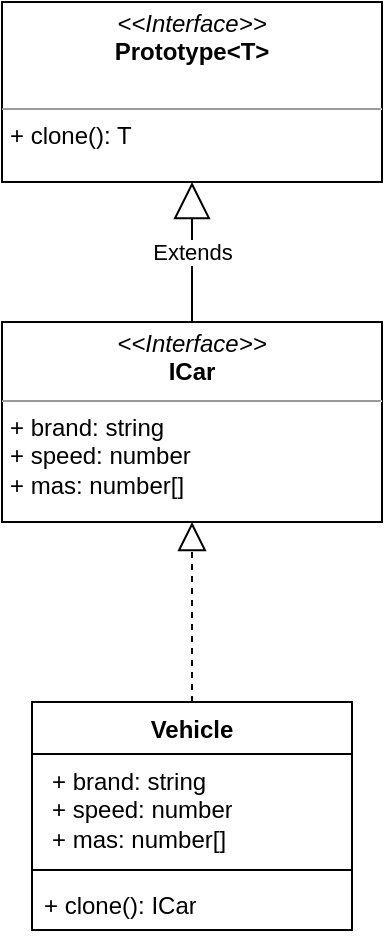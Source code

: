 <mxfile version="21.6.1" type="device">
  <diagram name="Страница 1" id="ndJm0niS0sQ-vZL_DHMr">
    <mxGraphModel dx="1834" dy="1254" grid="1" gridSize="10" guides="1" tooltips="1" connect="1" arrows="1" fold="1" page="0" pageScale="1" pageWidth="827" pageHeight="1169" math="0" shadow="0">
      <root>
        <mxCell id="0" />
        <mxCell id="1" parent="0" />
        <mxCell id="YIqT6QrNZpX3WrOSpwbo-1" value="&lt;p style=&quot;margin:0px;margin-top:4px;text-align:center;&quot;&gt;&lt;i&gt;&amp;lt;&amp;lt;Interface&amp;gt;&amp;gt;&lt;/i&gt;&lt;br&gt;&lt;b&gt;Prototype&amp;lt;T&amp;gt;&lt;/b&gt;&lt;/p&gt;&lt;p style=&quot;margin:0px;margin-left:4px;&quot;&gt;&lt;br&gt;&lt;/p&gt;&lt;hr size=&quot;1&quot;&gt;&lt;p style=&quot;margin:0px;margin-left:4px;&quot;&gt;+ clone(): T&lt;/p&gt;" style="verticalAlign=top;align=left;overflow=fill;fontSize=12;fontFamily=Helvetica;html=1;whiteSpace=wrap;" parent="1" vertex="1">
          <mxGeometry x="-110" y="-50" width="190" height="90" as="geometry" />
        </mxCell>
        <mxCell id="YIqT6QrNZpX3WrOSpwbo-3" value="&lt;p style=&quot;margin:0px;margin-top:4px;text-align:center;&quot;&gt;&lt;i&gt;&amp;lt;&amp;lt;Interface&amp;gt;&amp;gt;&lt;/i&gt;&lt;br&gt;&lt;b&gt;ICar&lt;/b&gt;&lt;/p&gt;&lt;hr size=&quot;1&quot;&gt;&lt;p style=&quot;margin:0px;margin-left:4px;&quot;&gt;+ brand: string&lt;br&gt;+ speed: number&lt;/p&gt;&lt;p style=&quot;margin:0px;margin-left:4px;&quot;&gt;+ mas: number[]&lt;/p&gt;&lt;p style=&quot;margin:0px;margin-left:4px;&quot;&gt;&lt;br&gt;&lt;/p&gt;" style="verticalAlign=top;align=left;overflow=fill;fontSize=12;fontFamily=Helvetica;html=1;whiteSpace=wrap;" parent="1" vertex="1">
          <mxGeometry x="-110" y="110" width="190" height="100" as="geometry" />
        </mxCell>
        <mxCell id="YIqT6QrNZpX3WrOSpwbo-8" value="" style="endArrow=block;dashed=1;endFill=0;endSize=12;html=1;rounded=0;" parent="1" source="_ehsN29s0Q0NJEXS7-Gr-3" target="YIqT6QrNZpX3WrOSpwbo-3" edge="1">
          <mxGeometry width="160" relative="1" as="geometry">
            <mxPoint x="-15" y="270" as="sourcePoint" />
            <mxPoint x="-130" y="230" as="targetPoint" />
          </mxGeometry>
        </mxCell>
        <mxCell id="_ehsN29s0Q0NJEXS7-Gr-2" value="Extends" style="endArrow=block;endSize=16;endFill=0;html=1;rounded=0;" edge="1" parent="1" source="YIqT6QrNZpX3WrOSpwbo-3" target="YIqT6QrNZpX3WrOSpwbo-1">
          <mxGeometry width="160" relative="1" as="geometry">
            <mxPoint x="-250" y="60" as="sourcePoint" />
            <mxPoint x="-90" y="60" as="targetPoint" />
          </mxGeometry>
        </mxCell>
        <mxCell id="_ehsN29s0Q0NJEXS7-Gr-3" value="Vehicle" style="swimlane;fontStyle=1;align=center;verticalAlign=top;childLayout=stackLayout;horizontal=1;startSize=26;horizontalStack=0;resizeParent=1;resizeParentMax=0;resizeLast=0;collapsible=1;marginBottom=0;whiteSpace=wrap;html=1;" vertex="1" parent="1">
          <mxGeometry x="-95" y="300" width="160" height="114" as="geometry" />
        </mxCell>
        <mxCell id="_ehsN29s0Q0NJEXS7-Gr-4" value="&lt;p style=&quot;border-color: var(--border-color); margin: 0px 0px 0px 4px;&quot;&gt;+ brand: string&lt;br style=&quot;border-color: var(--border-color);&quot;&gt;+ speed: number&lt;/p&gt;&lt;p style=&quot;border-color: var(--border-color); margin: 0px 0px 0px 4px;&quot;&gt;+ mas: number[]&lt;/p&gt;" style="text;strokeColor=none;fillColor=none;align=left;verticalAlign=top;spacingLeft=4;spacingRight=4;overflow=hidden;rotatable=0;points=[[0,0.5],[1,0.5]];portConstraint=eastwest;whiteSpace=wrap;html=1;" vertex="1" parent="_ehsN29s0Q0NJEXS7-Gr-3">
          <mxGeometry y="26" width="160" height="54" as="geometry" />
        </mxCell>
        <mxCell id="_ehsN29s0Q0NJEXS7-Gr-5" value="" style="line;strokeWidth=1;fillColor=none;align=left;verticalAlign=middle;spacingTop=-1;spacingLeft=3;spacingRight=3;rotatable=0;labelPosition=right;points=[];portConstraint=eastwest;strokeColor=inherit;" vertex="1" parent="_ehsN29s0Q0NJEXS7-Gr-3">
          <mxGeometry y="80" width="160" height="8" as="geometry" />
        </mxCell>
        <mxCell id="_ehsN29s0Q0NJEXS7-Gr-6" value="+ clone(): ICar" style="text;strokeColor=none;fillColor=none;align=left;verticalAlign=top;spacingLeft=4;spacingRight=4;overflow=hidden;rotatable=0;points=[[0,0.5],[1,0.5]];portConstraint=eastwest;whiteSpace=wrap;html=1;" vertex="1" parent="_ehsN29s0Q0NJEXS7-Gr-3">
          <mxGeometry y="88" width="160" height="26" as="geometry" />
        </mxCell>
      </root>
    </mxGraphModel>
  </diagram>
</mxfile>

